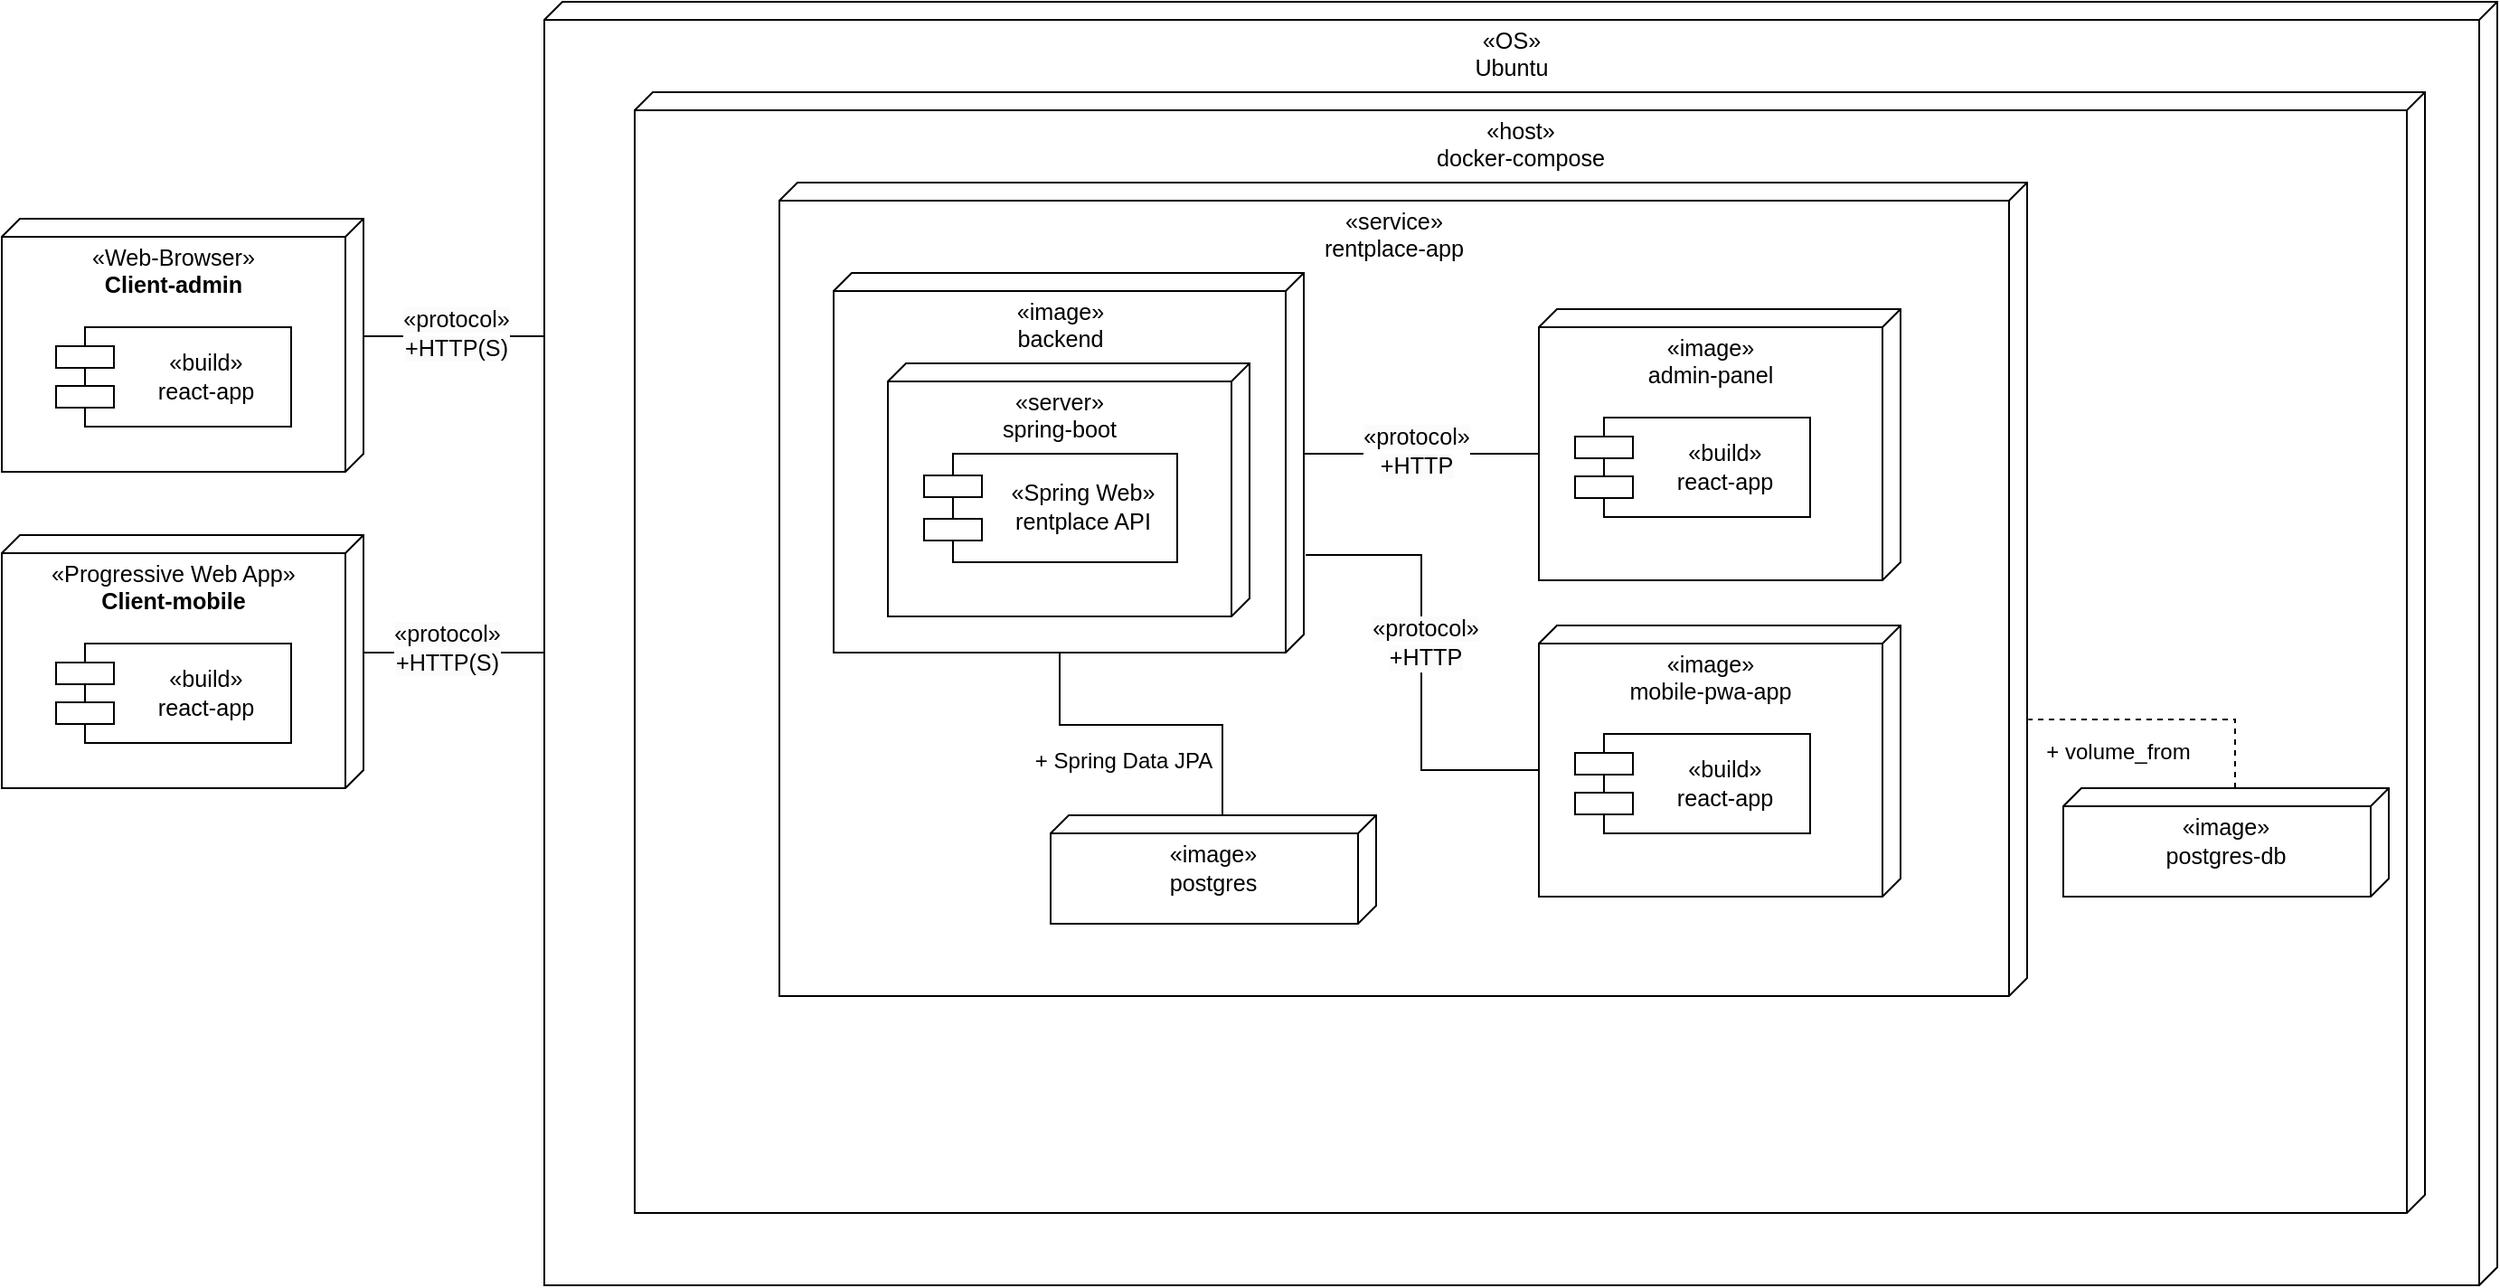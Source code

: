 <mxfile version="25.0.3">
  <diagram name="Page-1" id="5f0bae14-7c28-e335-631c-24af17079c00">
    <mxGraphModel grid="1" page="1" gridSize="10" guides="1" tooltips="1" connect="1" arrows="1" fold="1" pageScale="1" pageWidth="1100" pageHeight="850" background="none" math="0" shadow="0">
      <root>
        <mxCell id="0" />
        <mxCell id="1" parent="0" />
        <mxCell id="ZyLhWv7GtL0qRULzW8Uy-11" value="&lt;span style=&quot;color: rgb(32, 33, 34); font-family: sans-serif; font-size: 12.6px; animation-delay: -0.01ms !important; animation-duration: 0.01ms !important; animation-iteration-count: 1 !important; scroll-behavior: auto !important; transition-duration: 0ms !important;&quot;&gt;&lt;span style=&quot;color: var(--color-emphasized, #000); text-decoration-line: inherit; text-decoration-thickness: inherit; text-decoration-style: inherit; text-decoration-color: var(--color-emphasized, #000); animation-delay: -0.01ms !important; animation-duration: 0.01ms !important; animation-iteration-count: 1 !important; scroll-behavior: auto !important; transition-duration: 0ms !important;&quot;&gt;&lt;span style=&quot;color: rgb(32, 33, 34); animation-delay: -0.01ms !important; animation-duration: 0.01ms !important; animation-iteration-count: 1 !important; scroll-behavior: auto !important; transition-duration: 0ms !important;&quot;&gt;&lt;span style=&quot;color: var(--color-emphasized, #000); text-decoration-line: inherit; text-decoration-thickness: inherit; text-decoration-style: inherit; text-decoration-color: var(--color-emphasized, #000); animation-delay: -0.01ms !important; animation-duration: 0.01ms !important; animation-iteration-count: 1 !important; scroll-behavior: auto !important; transition-duration: 0ms !important;&quot;&gt;«OS&lt;/span&gt;&lt;/span&gt;»&lt;/span&gt;&lt;/span&gt;&lt;div&gt;&lt;font face=&quot;sans-serif&quot;&gt;&lt;span style=&quot;font-size: 12.6px;&quot;&gt;Ubuntu&lt;/span&gt;&lt;/font&gt;&lt;/div&gt;" style="verticalAlign=top;align=center;spacingTop=8;spacingLeft=2;spacingRight=12;shape=cube;size=10;direction=south;fontStyle=0;html=1;rounded=0;shadow=0;comic=0;labelBackgroundColor=none;strokeWidth=1;fontFamily=Verdana;fontSize=12;whiteSpace=wrap;" vertex="1" parent="1">
          <mxGeometry x="10" y="-70" width="1080" height="710" as="geometry" />
        </mxCell>
        <mxCell id="ZyLhWv7GtL0qRULzW8Uy-10" value="&lt;span style=&quot;text-wrap-mode: wrap; color: rgb(32, 33, 34); font-family: sans-serif; font-size: 12.6px; animation-delay: -0.01ms !important; animation-duration: 0.01ms !important; animation-iteration-count: 1 !important; scroll-behavior: auto !important; transition-duration: 0ms !important;&quot;&gt;&lt;span style=&quot;color: var(--color-emphasized, #000); text-decoration-line: inherit; text-decoration-thickness: inherit; text-decoration-style: inherit; text-decoration-color: var(--color-emphasized, #000); animation-delay: -0.01ms !important; animation-duration: 0.01ms !important; animation-iteration-count: 1 !important; scroll-behavior: auto !important; transition-duration: 0ms !important;&quot;&gt;&lt;span style=&quot;color: rgb(32, 33, 34); font-size: 12.6px; animation-delay: -0.01ms !important; animation-duration: 0.01ms !important; animation-iteration-count: 1 !important; scroll-behavior: auto !important; transition-duration: 0ms !important;&quot;&gt;&lt;span style=&quot;color: var(--color-emphasized, #000); text-decoration-line: inherit; text-decoration-thickness: inherit; text-decoration-style: inherit; text-decoration-color: var(--color-emphasized, #000); animation-delay: -0.01ms !important; animation-duration: 0.01ms !important; animation-iteration-count: 1 !important; scroll-behavior: auto !important; transition-duration: 0ms !important;&quot;&gt;«host&lt;/span&gt;&lt;/span&gt;»&lt;/span&gt;&lt;/span&gt;&lt;div style=&quot;text-wrap-mode: wrap;&quot;&gt;&lt;font face=&quot;sans-serif&quot;&gt;&lt;span style=&quot;font-size: 12.6px;&quot;&gt;docker-compose&lt;/span&gt;&lt;/font&gt;&lt;/div&gt;" style="verticalAlign=top;align=center;spacingTop=8;spacingLeft=2;spacingRight=12;shape=cube;size=10;direction=south;fontStyle=0;html=1;rounded=0;shadow=0;comic=0;labelBackgroundColor=none;strokeWidth=1;fontFamily=Verdana;fontSize=12;whiteSpace=wrap;" vertex="1" parent="1">
          <mxGeometry x="60" y="-20" width="990" height="620" as="geometry" />
        </mxCell>
        <mxCell id="ZyLhWv7GtL0qRULzW8Uy-2" value="&lt;span style=&quot;text-wrap-mode: wrap; color: rgb(32, 33, 34); font-family: sans-serif; font-size: 12.6px; animation-delay: -0.01ms !important; animation-duration: 0.01ms !important; animation-iteration-count: 1 !important; scroll-behavior: auto !important; transition-duration: 0ms !important;&quot;&gt;&lt;span style=&quot;color: var(--color-emphasized, #000); text-decoration-line: inherit; text-decoration-thickness: inherit; text-decoration-style: inherit; text-decoration-color: var(--color-emphasized, #000); animation-delay: -0.01ms !important; animation-duration: 0.01ms !important; animation-iteration-count: 1 !important; scroll-behavior: auto !important; transition-duration: 0ms !important;&quot;&gt;&lt;span style=&quot;color: rgb(32, 33, 34); font-size: 12.6px; animation-delay: -0.01ms !important; animation-duration: 0.01ms !important; animation-iteration-count: 1 !important; scroll-behavior: auto !important; transition-duration: 0ms !important;&quot;&gt;&lt;span style=&quot;color: var(--color-emphasized, #000); text-decoration-line: inherit; text-decoration-thickness: inherit; text-decoration-style: inherit; text-decoration-color: var(--color-emphasized, #000); animation-delay: -0.01ms !important; animation-duration: 0.01ms !important; animation-iteration-count: 1 !important; scroll-behavior: auto !important; transition-duration: 0ms !important;&quot;&gt;«service&lt;/span&gt;&lt;/span&gt;»&lt;/span&gt;&lt;/span&gt;&lt;div style=&quot;text-wrap-mode: wrap;&quot;&gt;&lt;font face=&quot;sans-serif&quot;&gt;&lt;span style=&quot;font-size: 12.6px;&quot;&gt;rentplace-app&lt;/span&gt;&lt;/font&gt;&lt;/div&gt;" style="verticalAlign=top;align=center;spacingTop=8;spacingLeft=2;spacingRight=12;shape=cube;size=10;direction=south;fontStyle=0;html=1;rounded=0;shadow=0;comic=0;labelBackgroundColor=none;strokeWidth=1;fontFamily=Verdana;fontSize=12;whiteSpace=wrap;" vertex="1" parent="1">
          <mxGeometry x="140" y="30" width="690" height="450" as="geometry" />
        </mxCell>
        <mxCell id="5yASMywovgelRF4tE-_4-5" value="&lt;span style=&quot;text-wrap-mode: wrap; color: rgb(32, 33, 34); font-family: sans-serif; font-size: 12.6px; animation-delay: -0.01ms !important; animation-duration: 0.01ms !important; animation-iteration-count: 1 !important; scroll-behavior: auto !important; transition-duration: 0ms !important;&quot;&gt;&lt;span style=&quot;color: var(--color-emphasized, #000); text-decoration-line: inherit; text-decoration-thickness: inherit; text-decoration-style: inherit; text-decoration-color: var(--color-emphasized, #000); animation-delay: -0.01ms !important; animation-duration: 0.01ms !important; animation-iteration-count: 1 !important; scroll-behavior: auto !important; transition-duration: 0ms !important;&quot;&gt;&lt;span style=&quot;color: rgb(32, 33, 34); font-size: 12.6px; animation-delay: -0.01ms !important; animation-duration: 0.01ms !important; animation-iteration-count: 1 !important; scroll-behavior: auto !important; transition-duration: 0ms !important;&quot;&gt;&lt;span style=&quot;color: var(--color-emphasized, #000); text-decoration-line: inherit; text-decoration-thickness: inherit; text-decoration-style: inherit; text-decoration-color: var(--color-emphasized, #000); animation-delay: -0.01ms !important; animation-duration: 0.01ms !important; animation-iteration-count: 1 !important; scroll-behavior: auto !important; transition-duration: 0ms !important;&quot;&gt;«image&lt;/span&gt;&lt;/span&gt;»&lt;/span&gt;&lt;/span&gt;&lt;div style=&quot;text-wrap-mode: wrap;&quot;&gt;&lt;font face=&quot;sans-serif&quot;&gt;&lt;span style=&quot;font-size: 12.6px;&quot;&gt;backend&lt;/span&gt;&lt;/font&gt;&lt;/div&gt;" style="verticalAlign=top;align=center;spacingTop=8;spacingLeft=2;spacingRight=12;shape=cube;size=10;direction=south;fontStyle=0;html=1;rounded=0;shadow=0;comic=0;labelBackgroundColor=none;strokeWidth=1;fontFamily=Verdana;fontSize=12" vertex="1" parent="1">
          <mxGeometry x="170" y="80" width="260" height="210" as="geometry" />
        </mxCell>
        <mxCell id="39150e848f15840c-1" value="&lt;div&gt;&lt;div&gt;&lt;span style=&quot;text-wrap-mode: wrap; color: rgb(32, 33, 34); font-family: sans-serif; font-size: 12.6px; animation-delay: -0.01ms !important; animation-duration: 0.01ms !important; animation-iteration-count: 1 !important; scroll-behavior: auto !important; transition-duration: 0ms !important;&quot;&gt;&lt;span style=&quot;color: var(--color-emphasized, #000); animation-delay: -0.01ms !important; animation-duration: 0.01ms !important; animation-iteration-count: 1 !important; scroll-behavior: auto !important; transition-duration: 0ms !important;&quot;&gt;&lt;span style=&quot;color: rgb(32, 33, 34); font-size: 12.6px; animation-delay: -0.01ms !important; animation-duration: 0.01ms !important; animation-iteration-count: 1 !important; scroll-behavior: auto !important; transition-duration: 0ms !important;&quot;&gt;&lt;span style=&quot;color: var(--color-emphasized, #000); text-decoration-line: inherit; text-decoration-thickness: inherit; text-decoration-style: inherit; text-decoration-color: var(--color-emphasized, #000); animation-delay: -0.01ms !important; animation-duration: 0.01ms !important; animation-iteration-count: 1 !important; scroll-behavior: auto !important; transition-duration: 0ms !important;&quot;&gt;&lt;span style=&quot;color: rgb(32, 33, 34); font-size: 12.6px; animation-delay: -0.01ms !important; animation-duration: 0.01ms !important; animation-iteration-count: 1 !important; scroll-behavior: auto !important; transition-duration: 0ms !important;&quot;&gt;&lt;span style=&quot;color: var(--color-emphasized, #000); text-decoration-line: inherit; text-decoration-thickness: inherit; text-decoration-style: inherit; text-decoration-color: var(--color-emphasized, #000); animation-delay: -0.01ms !important; animation-duration: 0.01ms !important; animation-iteration-count: 1 !important; scroll-behavior: auto !important; transition-duration: 0ms !important;&quot;&gt;«server&lt;/span&gt;&lt;/span&gt;»&lt;/span&gt;&lt;/span&gt;&lt;/span&gt;&lt;/span&gt;&lt;/div&gt;&lt;/div&gt;&lt;div&gt;&lt;span style=&quot;text-wrap-mode: wrap; color: rgb(32, 33, 34); font-family: sans-serif; font-size: 12.6px; animation-delay: -0.01ms !important; animation-duration: 0.01ms !important; animation-iteration-count: 1 !important; scroll-behavior: auto !important; transition-duration: 0ms !important;&quot;&gt;&lt;span style=&quot;color: var(--color-emphasized, #000); animation-delay: -0.01ms !important; animation-duration: 0.01ms !important; animation-iteration-count: 1 !important; scroll-behavior: auto !important; transition-duration: 0ms !important;&quot;&gt;&lt;span style=&quot;color: rgb(32, 33, 34); font-size: 12.6px; animation-delay: -0.01ms !important; animation-duration: 0.01ms !important; animation-iteration-count: 1 !important; scroll-behavior: auto !important; transition-duration: 0ms !important;&quot;&gt;&lt;span style=&quot;color: var(--color-emphasized, #000); text-decoration-line: inherit; text-decoration-thickness: inherit; text-decoration-style: inherit; text-decoration-color: var(--color-emphasized, #000); animation-delay: -0.01ms !important; animation-duration: 0.01ms !important; animation-iteration-count: 1 !important; scroll-behavior: auto !important; transition-duration: 0ms !important;&quot;&gt;spring-boot&lt;/span&gt;&lt;/span&gt;&lt;/span&gt;&lt;/span&gt;&lt;/div&gt;" style="verticalAlign=top;align=center;spacingTop=8;spacingLeft=2;spacingRight=12;shape=cube;size=10;direction=south;fontStyle=0;html=1;rounded=0;shadow=0;comic=0;labelBackgroundColor=none;strokeWidth=1;fontFamily=Verdana;fontSize=12;whiteSpace=wrap;" vertex="1" parent="1">
          <mxGeometry x="200" y="130" width="200" height="140" as="geometry" />
        </mxCell>
        <mxCell id="39150e848f15840c-3" value="&lt;div&gt;&lt;br&gt;&lt;/div&gt;&lt;div&gt;&lt;br&gt;&lt;/div&gt;" style="verticalAlign=top;align=center;spacingTop=8;spacingLeft=2;spacingRight=12;shape=cube;size=10;direction=south;fontStyle=4;html=1;rounded=0;shadow=0;comic=0;labelBackgroundColor=none;strokeWidth=1;fontFamily=Verdana;fontSize=12" vertex="1" parent="1">
          <mxGeometry x="290" y="380" width="180" height="60" as="geometry" />
        </mxCell>
        <mxCell id="39150e848f15840c-5" value="&lt;span style=&quot;text-wrap-mode: wrap; color: rgb(32, 33, 34); font-family: sans-serif; font-size: 12.6px; animation-delay: -0.01ms !important; animation-duration: 0.01ms !important; animation-iteration-count: 1 !important; scroll-behavior: auto !important; transition-duration: 0ms !important;&quot;&gt;&lt;span style=&quot;color: var(--color-emphasized, #000); text-decoration-line: inherit; text-decoration-thickness: inherit; text-decoration-style: inherit; text-decoration-color: var(--color-emphasized, #000); animation-delay: -0.01ms !important; animation-duration: 0.01ms !important; animation-iteration-count: 1 !important; scroll-behavior: auto !important; transition-duration: 0ms !important;&quot;&gt;&lt;span style=&quot;color: rgb(32, 33, 34); font-size: 12.6px; animation-delay: -0.01ms !important; animation-duration: 0.01ms !important; animation-iteration-count: 1 !important; scroll-behavior: auto !important; transition-duration: 0ms !important;&quot;&gt;&lt;span style=&quot;color: var(--color-emphasized, #000); text-decoration-line: inherit; text-decoration-thickness: inherit; text-decoration-style: inherit; text-decoration-color: var(--color-emphasized, #000); animation-delay: -0.01ms !important; animation-duration: 0.01ms !important; animation-iteration-count: 1 !important; scroll-behavior: auto !important; transition-duration: 0ms !important;&quot;&gt;«Spring Web&lt;/span&gt;&lt;/span&gt;»&lt;/span&gt;&lt;/span&gt;&lt;div style=&quot;&quot;&gt;&lt;font face=&quot;sans-serif&quot;&gt;&lt;span style=&quot;font-size: 12.6px; text-wrap-mode: wrap;&quot;&gt;rentplace API&lt;/span&gt;&lt;/font&gt;&lt;/div&gt;" style="shape=component;align=center;spacingLeft=36;rounded=0;shadow=0;comic=0;labelBackgroundColor=none;strokeWidth=1;fontFamily=Verdana;fontSize=12;html=1;verticalAlign=middle;whiteSpace=wrap;" vertex="1" parent="1">
          <mxGeometry x="220" y="180" width="140" height="60" as="geometry" />
        </mxCell>
        <mxCell id="39150e848f15840c-18" style="edgeStyle=orthogonalEdgeStyle;rounded=0;html=1;labelBackgroundColor=none;startArrow=none;startFill=0;startSize=8;endArrow=none;endFill=0;endSize=16;fontFamily=Verdana;fontSize=12;exitX=0;exitY=0;exitDx=0;exitDy=85;exitPerimeter=0;entryX=0;entryY=0;entryDx=210;entryDy=135;entryPerimeter=0;" edge="1" parent="1" source="39150e848f15840c-3" target="5yASMywovgelRF4tE-_4-5">
          <mxGeometry relative="1" as="geometry">
            <Array as="points">
              <mxPoint x="385" y="330" />
              <mxPoint x="295" y="330" />
            </Array>
          </mxGeometry>
        </mxCell>
        <mxCell id="5yASMywovgelRF4tE-_4-1" value="&lt;span style=&quot;color: rgb(32, 33, 34); font-family: sans-serif; font-size: 12.6px; animation-delay: -0.01ms !important; animation-duration: 0.01ms !important; animation-iteration-count: 1 !important; scroll-behavior: auto !important; transition-duration: 0ms !important;&quot;&gt;&lt;span style=&quot;color: var(--color-emphasized, #000); text-decoration-line: inherit; text-decoration-thickness: inherit; text-decoration-style: inherit; text-decoration-color: var(--color-emphasized, #000); animation-delay: -0.01ms !important; animation-duration: 0.01ms !important; animation-iteration-count: 1 !important; scroll-behavior: auto !important; transition-duration: 0ms !important;&quot;&gt;&lt;span style=&quot;color: rgb(32, 33, 34); font-size: 12.6px; animation-delay: -0.01ms !important; animation-duration: 0.01ms !important; animation-iteration-count: 1 !important; scroll-behavior: auto !important; transition-duration: 0ms !important;&quot;&gt;&lt;span style=&quot;color: var(--color-emphasized, #000); text-decoration-line: inherit; text-decoration-thickness: inherit; text-decoration-style: inherit; text-decoration-color: var(--color-emphasized, #000); animation-delay: -0.01ms !important; animation-duration: 0.01ms !important; animation-iteration-count: 1 !important; scroll-behavior: auto !important; transition-duration: 0ms !important;&quot;&gt;«image&lt;/span&gt;&lt;/span&gt;»&lt;/span&gt;&lt;/span&gt;&lt;div&gt;&lt;span style=&quot;color: rgb(32, 33, 34); font-family: sans-serif; font-size: 12.6px; animation-delay: -0.01ms !important; animation-duration: 0.01ms !important; animation-iteration-count: 1 !important; scroll-behavior: auto !important; transition-duration: 0ms !important;&quot;&gt;&lt;span style=&quot;color: var(--color-emphasized, #000); text-decoration-line: inherit; text-decoration-thickness: inherit; text-decoration-style: inherit; text-decoration-color: var(--color-emphasized, #000); animation-delay: -0.01ms !important; animation-duration: 0.01ms !important; animation-iteration-count: 1 !important; scroll-behavior: auto !important; transition-duration: 0ms !important;&quot;&gt;postgres&lt;/span&gt;&lt;/span&gt;&lt;/div&gt;" style="text;html=1;align=center;verticalAlign=middle;whiteSpace=wrap;rounded=0;" vertex="1" parent="1">
          <mxGeometry x="350" y="395" width="60" height="30" as="geometry" />
        </mxCell>
        <mxCell id="5yASMywovgelRF4tE-_4-2" value="+ Spring Data JPA" style="text;html=1;align=center;verticalAlign=middle;resizable=0;points=[];autosize=1;strokeColor=none;fillColor=none;" vertex="1" parent="1">
          <mxGeometry x="270" y="335" width="120" height="30" as="geometry" />
        </mxCell>
        <mxCell id="5yASMywovgelRF4tE-_4-3" value="&lt;div&gt;&lt;br&gt;&lt;/div&gt;&lt;div&gt;&lt;br&gt;&lt;/div&gt;" style="verticalAlign=top;align=center;spacingTop=8;spacingLeft=2;spacingRight=12;shape=cube;size=10;direction=south;fontStyle=4;html=1;rounded=0;shadow=0;comic=0;labelBackgroundColor=none;strokeWidth=1;fontFamily=Verdana;fontSize=12" vertex="1" parent="1">
          <mxGeometry x="850" y="365" width="180" height="60" as="geometry" />
        </mxCell>
        <mxCell id="5yASMywovgelRF4tE-_4-4" value="&lt;span style=&quot;color: rgb(32, 33, 34); font-family: sans-serif; font-size: 12.6px; animation-delay: -0.01ms !important; animation-duration: 0.01ms !important; animation-iteration-count: 1 !important; scroll-behavior: auto !important; transition-duration: 0ms !important;&quot;&gt;&lt;span style=&quot;color: var(--color-emphasized, #000); text-decoration-line: inherit; text-decoration-thickness: inherit; text-decoration-style: inherit; text-decoration-color: var(--color-emphasized, #000); animation-delay: -0.01ms !important; animation-duration: 0.01ms !important; animation-iteration-count: 1 !important; scroll-behavior: auto !important; transition-duration: 0ms !important;&quot;&gt;&lt;span style=&quot;color: rgb(32, 33, 34); font-size: 12.6px; animation-delay: -0.01ms !important; animation-duration: 0.01ms !important; animation-iteration-count: 1 !important; scroll-behavior: auto !important; transition-duration: 0ms !important;&quot;&gt;&lt;span style=&quot;color: var(--color-emphasized, #000); text-decoration-line: inherit; text-decoration-thickness: inherit; text-decoration-style: inherit; text-decoration-color: var(--color-emphasized, #000); animation-delay: -0.01ms !important; animation-duration: 0.01ms !important; animation-iteration-count: 1 !important; scroll-behavior: auto !important; transition-duration: 0ms !important;&quot;&gt;«image&lt;/span&gt;&lt;/span&gt;»&lt;/span&gt;&lt;/span&gt;&lt;div&gt;&lt;span style=&quot;color: rgb(32, 33, 34); font-family: sans-serif; font-size: 12.6px; animation-delay: -0.01ms !important; animation-duration: 0.01ms !important; animation-iteration-count: 1 !important; scroll-behavior: auto !important; transition-duration: 0ms !important;&quot;&gt;&lt;span style=&quot;color: var(--color-emphasized, #000); text-decoration-line: inherit; text-decoration-thickness: inherit; text-decoration-style: inherit; text-decoration-color: var(--color-emphasized, #000); animation-delay: -0.01ms !important; animation-duration: 0.01ms !important; animation-iteration-count: 1 !important; scroll-behavior: auto !important; transition-duration: 0ms !important;&quot;&gt;postgres-db&lt;/span&gt;&lt;/span&gt;&lt;/div&gt;" style="text;html=1;align=center;verticalAlign=middle;whiteSpace=wrap;rounded=0;" vertex="1" parent="1">
          <mxGeometry x="890" y="380" width="100" height="30" as="geometry" />
        </mxCell>
        <mxCell id="5yASMywovgelRF4tE-_4-6" value="&lt;span style=&quot;text-wrap-mode: wrap; color: rgb(32, 33, 34); font-family: sans-serif; font-size: 12.6px; animation-delay: -0.01ms !important; animation-duration: 0.01ms !important; animation-iteration-count: 1 !important; scroll-behavior: auto !important; transition-duration: 0ms !important;&quot;&gt;&lt;span style=&quot;color: var(--color-emphasized, #000); text-decoration-line: inherit; text-decoration-thickness: inherit; text-decoration-style: inherit; text-decoration-color: var(--color-emphasized, #000); animation-delay: -0.01ms !important; animation-duration: 0.01ms !important; animation-iteration-count: 1 !important; scroll-behavior: auto !important; transition-duration: 0ms !important;&quot;&gt;&lt;span style=&quot;color: rgb(32, 33, 34); font-size: 12.6px; animation-delay: -0.01ms !important; animation-duration: 0.01ms !important; animation-iteration-count: 1 !important; scroll-behavior: auto !important; transition-duration: 0ms !important;&quot;&gt;&lt;span style=&quot;color: var(--color-emphasized, #000); text-decoration-line: inherit; text-decoration-thickness: inherit; text-decoration-style: inherit; text-decoration-color: var(--color-emphasized, #000); animation-delay: -0.01ms !important; animation-duration: 0.01ms !important; animation-iteration-count: 1 !important; scroll-behavior: auto !important; transition-duration: 0ms !important;&quot;&gt;«image&lt;/span&gt;&lt;/span&gt;»&lt;/span&gt;&lt;/span&gt;&lt;div style=&quot;text-wrap-mode: wrap;&quot;&gt;&lt;font face=&quot;sans-serif&quot;&gt;&lt;span style=&quot;font-size: 12.6px;&quot;&gt;admin-panel&lt;/span&gt;&lt;/font&gt;&lt;/div&gt;" style="verticalAlign=top;align=center;spacingTop=8;spacingLeft=2;spacingRight=12;shape=cube;size=10;direction=south;fontStyle=0;html=1;rounded=0;shadow=0;comic=0;labelBackgroundColor=none;strokeWidth=1;fontFamily=Verdana;fontSize=12;whiteSpace=wrap;" vertex="1" parent="1">
          <mxGeometry x="560" y="100" width="200" height="150" as="geometry" />
        </mxCell>
        <mxCell id="5yASMywovgelRF4tE-_4-8" value="&lt;span style=&quot;text-wrap-mode: wrap; color: rgb(32, 33, 34); font-family: sans-serif; font-size: 12.6px; animation-delay: -0.01ms !important; animation-duration: 0.01ms !important; animation-iteration-count: 1 !important; scroll-behavior: auto !important; transition-duration: 0ms !important;&quot;&gt;&lt;span style=&quot;color: var(--color-emphasized, #000); text-decoration-line: inherit; text-decoration-thickness: inherit; text-decoration-style: inherit; text-decoration-color: var(--color-emphasized, #000); animation-delay: -0.01ms !important; animation-duration: 0.01ms !important; animation-iteration-count: 1 !important; scroll-behavior: auto !important; transition-duration: 0ms !important;&quot;&gt;&lt;span style=&quot;color: rgb(32, 33, 34); font-size: 12.6px; animation-delay: -0.01ms !important; animation-duration: 0.01ms !important; animation-iteration-count: 1 !important; scroll-behavior: auto !important; transition-duration: 0ms !important;&quot;&gt;&lt;span style=&quot;color: var(--color-emphasized, #000); text-decoration-line: inherit; text-decoration-thickness: inherit; text-decoration-style: inherit; text-decoration-color: var(--color-emphasized, #000); animation-delay: -0.01ms !important; animation-duration: 0.01ms !important; animation-iteration-count: 1 !important; scroll-behavior: auto !important; transition-duration: 0ms !important;&quot;&gt;«build&lt;/span&gt;&lt;/span&gt;»&lt;/span&gt;&lt;/span&gt;&lt;div style=&quot;&quot;&gt;&lt;font face=&quot;sans-serif&quot;&gt;&lt;span style=&quot;font-size: 12.6px;&quot;&gt;react-app&lt;/span&gt;&lt;/font&gt;&lt;/div&gt;" style="shape=component;align=center;spacingLeft=36;rounded=0;shadow=0;comic=0;labelBackgroundColor=none;strokeWidth=1;fontFamily=Verdana;fontSize=12;html=1;verticalAlign=middle;whiteSpace=wrap;" vertex="1" parent="1">
          <mxGeometry x="580" y="160" width="130" height="55" as="geometry" />
        </mxCell>
        <mxCell id="5yASMywovgelRF4tE-_4-9" style="edgeStyle=orthogonalEdgeStyle;rounded=0;html=1;labelBackgroundColor=none;startArrow=none;startFill=0;startSize=8;endArrow=none;endFill=0;endSize=16;fontFamily=Verdana;fontSize=12;exitX=0;exitY=0;exitDx=80;exitDy=200;exitPerimeter=0;entryX=0;entryY=0;entryDx=100;entryDy=0;entryPerimeter=0;" edge="1" parent="1" source="5yASMywovgelRF4tE-_4-6" target="5yASMywovgelRF4tE-_4-5">
          <mxGeometry relative="1" as="geometry">
            <Array as="points">
              <mxPoint x="540" y="180" />
              <mxPoint x="540" y="180" />
            </Array>
            <mxPoint x="595" y="440" as="sourcePoint" />
            <mxPoint x="505" y="280" as="targetPoint" />
          </mxGeometry>
        </mxCell>
        <mxCell id="ZyLhWv7GtL0qRULzW8Uy-1" value="&lt;span style=&quot;text-wrap-mode: wrap; background-color: rgb(251, 251, 251); color: rgb(32, 33, 34); font-family: sans-serif; font-size: 12.6px; animation-delay: -0.01ms !important; animation-duration: 0.01ms !important; animation-iteration-count: 1 !important; scroll-behavior: auto !important; transition-duration: 0ms !important;&quot;&gt;&lt;span style=&quot;color: var(--color-emphasized, #000); text-decoration-line: inherit; text-decoration-thickness: inherit; text-decoration-style: inherit; text-decoration-color: var(--color-emphasized, #000); animation-delay: -0.01ms !important; animation-duration: 0.01ms !important; animation-iteration-count: 1 !important; scroll-behavior: auto !important; transition-duration: 0ms !important;&quot;&gt;&lt;span style=&quot;color: rgb(32, 33, 34); animation-delay: -0.01ms !important; animation-duration: 0.01ms !important; animation-iteration-count: 1 !important; scroll-behavior: auto !important; transition-duration: 0ms !important;&quot;&gt;&lt;span style=&quot;color: var(--color-emphasized, #000); text-decoration-line: inherit; text-decoration-thickness: inherit; text-decoration-style: inherit; text-decoration-color: var(--color-emphasized, #000); animation-delay: -0.01ms !important; animation-duration: 0.01ms !important; animation-iteration-count: 1 !important; scroll-behavior: auto !important; transition-duration: 0ms !important;&quot;&gt;«protocol&lt;/span&gt;&lt;/span&gt;»&lt;/span&gt;&lt;/span&gt;&lt;div&gt;&lt;div&gt;&lt;span style=&quot;text-wrap-mode: wrap; background-color: rgb(251, 251, 251); color: rgb(32, 33, 34); font-family: sans-serif; font-size: 12.6px; animation-delay: -0.01ms !important; animation-duration: 0.01ms !important; animation-iteration-count: 1 !important; scroll-behavior: auto !important; transition-duration: 0ms !important;&quot;&gt;&lt;span style=&quot;color: var(--color-emphasized, #000); text-decoration-line: inherit; text-decoration-thickness: inherit; text-decoration-style: inherit; text-decoration-color: var(--color-emphasized, #000); animation-delay: -0.01ms !important; animation-duration: 0.01ms !important; animation-iteration-count: 1 !important; scroll-behavior: auto !important; transition-duration: 0ms !important;&quot;&gt;+HTTP&lt;/span&gt;&lt;/span&gt;&lt;/div&gt;&lt;/div&gt;" style="edgeLabel;html=1;align=center;verticalAlign=middle;resizable=0;points=[];" connectable="0" vertex="1" parent="5yASMywovgelRF4tE-_4-9">
          <mxGeometry x="0.046" y="-1" relative="1" as="geometry">
            <mxPoint as="offset" />
          </mxGeometry>
        </mxCell>
        <mxCell id="ZyLhWv7GtL0qRULzW8Uy-3" style="edgeStyle=orthogonalEdgeStyle;rounded=0;orthogonalLoop=1;jettySize=auto;html=1;exitX=0;exitY=0;exitDx=0;exitDy=85;exitPerimeter=0;entryX=0.66;entryY=-0.001;entryDx=0;entryDy=0;entryPerimeter=0;dashed=1;endArrow=none;endFill=0;" edge="1" parent="1" source="5yASMywovgelRF4tE-_4-3" target="ZyLhWv7GtL0qRULzW8Uy-2">
          <mxGeometry relative="1" as="geometry" />
        </mxCell>
        <mxCell id="ZyLhWv7GtL0qRULzW8Uy-4" value="+ volume_from" style="text;html=1;align=center;verticalAlign=middle;resizable=0;points=[];autosize=1;strokeColor=none;fillColor=none;" vertex="1" parent="1">
          <mxGeometry x="830" y="330" width="100" height="30" as="geometry" />
        </mxCell>
        <mxCell id="ZyLhWv7GtL0qRULzW8Uy-5" value="&lt;span style=&quot;text-wrap-mode: wrap; color: rgb(32, 33, 34); font-family: sans-serif; font-size: 12.6px; animation-delay: -0.01ms !important; animation-duration: 0.01ms !important; animation-iteration-count: 1 !important; scroll-behavior: auto !important; transition-duration: 0ms !important;&quot;&gt;&lt;span style=&quot;color: var(--color-emphasized, #000); text-decoration-line: inherit; text-decoration-thickness: inherit; text-decoration-style: inherit; text-decoration-color: var(--color-emphasized, #000); animation-delay: -0.01ms !important; animation-duration: 0.01ms !important; animation-iteration-count: 1 !important; scroll-behavior: auto !important; transition-duration: 0ms !important;&quot;&gt;&lt;span style=&quot;color: rgb(32, 33, 34); font-size: 12.6px; animation-delay: -0.01ms !important; animation-duration: 0.01ms !important; animation-iteration-count: 1 !important; scroll-behavior: auto !important; transition-duration: 0ms !important;&quot;&gt;&lt;span style=&quot;color: var(--color-emphasized, #000); text-decoration-line: inherit; text-decoration-thickness: inherit; text-decoration-style: inherit; text-decoration-color: var(--color-emphasized, #000); animation-delay: -0.01ms !important; animation-duration: 0.01ms !important; animation-iteration-count: 1 !important; scroll-behavior: auto !important; transition-duration: 0ms !important;&quot;&gt;«image&lt;/span&gt;&lt;/span&gt;»&lt;/span&gt;&lt;/span&gt;&lt;div style=&quot;text-wrap-mode: wrap;&quot;&gt;&lt;font face=&quot;sans-serif&quot;&gt;&lt;span style=&quot;font-size: 12.6px;&quot;&gt;mobile-pwa-app&lt;/span&gt;&lt;/font&gt;&lt;/div&gt;" style="verticalAlign=top;align=center;spacingTop=8;spacingLeft=2;spacingRight=12;shape=cube;size=10;direction=south;fontStyle=0;html=1;rounded=0;shadow=0;comic=0;labelBackgroundColor=none;strokeWidth=1;fontFamily=Verdana;fontSize=12;whiteSpace=wrap;" vertex="1" parent="1">
          <mxGeometry x="560" y="275" width="200" height="150" as="geometry" />
        </mxCell>
        <mxCell id="ZyLhWv7GtL0qRULzW8Uy-6" value="&lt;span style=&quot;text-wrap-mode: wrap; color: rgb(32, 33, 34); font-family: sans-serif; font-size: 12.6px; animation-delay: -0.01ms !important; animation-duration: 0.01ms !important; animation-iteration-count: 1 !important; scroll-behavior: auto !important; transition-duration: 0ms !important;&quot;&gt;&lt;span style=&quot;color: var(--color-emphasized, #000); text-decoration-line: inherit; text-decoration-thickness: inherit; text-decoration-style: inherit; text-decoration-color: var(--color-emphasized, #000); animation-delay: -0.01ms !important; animation-duration: 0.01ms !important; animation-iteration-count: 1 !important; scroll-behavior: auto !important; transition-duration: 0ms !important;&quot;&gt;&lt;span style=&quot;color: rgb(32, 33, 34); font-size: 12.6px; animation-delay: -0.01ms !important; animation-duration: 0.01ms !important; animation-iteration-count: 1 !important; scroll-behavior: auto !important; transition-duration: 0ms !important;&quot;&gt;&lt;span style=&quot;color: var(--color-emphasized, #000); text-decoration-line: inherit; text-decoration-thickness: inherit; text-decoration-style: inherit; text-decoration-color: var(--color-emphasized, #000); animation-delay: -0.01ms !important; animation-duration: 0.01ms !important; animation-iteration-count: 1 !important; scroll-behavior: auto !important; transition-duration: 0ms !important;&quot;&gt;«build&lt;/span&gt;&lt;/span&gt;»&lt;/span&gt;&lt;/span&gt;&lt;div style=&quot;&quot;&gt;&lt;font face=&quot;sans-serif&quot;&gt;&lt;span style=&quot;font-size: 12.6px;&quot;&gt;react-app&lt;/span&gt;&lt;/font&gt;&lt;/div&gt;" style="shape=component;align=center;spacingLeft=36;rounded=0;shadow=0;comic=0;labelBackgroundColor=none;strokeWidth=1;fontFamily=Verdana;fontSize=12;html=1;verticalAlign=middle;whiteSpace=wrap;" vertex="1" parent="1">
          <mxGeometry x="580" y="335" width="130" height="55" as="geometry" />
        </mxCell>
        <mxCell id="ZyLhWv7GtL0qRULzW8Uy-8" style="edgeStyle=orthogonalEdgeStyle;rounded=0;orthogonalLoop=1;jettySize=auto;html=1;exitX=0;exitY=0;exitDx=80;exitDy=200;exitPerimeter=0;entryX=0.743;entryY=-0.004;entryDx=0;entryDy=0;entryPerimeter=0;endArrow=none;endFill=0;" edge="1" parent="1" source="ZyLhWv7GtL0qRULzW8Uy-5" target="5yASMywovgelRF4tE-_4-5">
          <mxGeometry relative="1" as="geometry" />
        </mxCell>
        <mxCell id="ZyLhWv7GtL0qRULzW8Uy-9" value="&lt;span style=&quot;text-wrap-mode: wrap; background-color: rgb(251, 251, 251); color: rgb(32, 33, 34); font-family: sans-serif; font-size: 12.6px; animation-delay: -0.01ms !important; animation-duration: 0.01ms !important; animation-iteration-count: 1 !important; scroll-behavior: auto !important; transition-duration: 0ms !important;&quot;&gt;&lt;span style=&quot;color: var(--color-emphasized, #000); text-decoration-line: inherit; text-decoration-thickness: inherit; text-decoration-style: inherit; text-decoration-color: var(--color-emphasized, #000); animation-delay: -0.01ms !important; animation-duration: 0.01ms !important; animation-iteration-count: 1 !important; scroll-behavior: auto !important; transition-duration: 0ms !important;&quot;&gt;&lt;span style=&quot;color: rgb(32, 33, 34); animation-delay: -0.01ms !important; animation-duration: 0.01ms !important; animation-iteration-count: 1 !important; scroll-behavior: auto !important; transition-duration: 0ms !important;&quot;&gt;&lt;span style=&quot;color: var(--color-emphasized, #000); text-decoration-line: inherit; text-decoration-thickness: inherit; text-decoration-style: inherit; text-decoration-color: var(--color-emphasized, #000); animation-delay: -0.01ms !important; animation-duration: 0.01ms !important; animation-iteration-count: 1 !important; scroll-behavior: auto !important; transition-duration: 0ms !important;&quot;&gt;«protocol&lt;/span&gt;&lt;/span&gt;»&lt;/span&gt;&lt;/span&gt;&lt;div&gt;&lt;span style=&quot;text-wrap-mode: wrap; background-color: rgb(251, 251, 251); color: rgb(32, 33, 34); font-family: sans-serif; font-size: 12.6px; animation-delay: -0.01ms !important; animation-duration: 0.01ms !important; animation-iteration-count: 1 !important; scroll-behavior: auto !important; transition-duration: 0ms !important;&quot;&gt;&lt;span style=&quot;color: var(--color-emphasized, #000); text-decoration-line: inherit; text-decoration-thickness: inherit; text-decoration-style: inherit; text-decoration-color: var(--color-emphasized, #000); animation-delay: -0.01ms !important; animation-duration: 0.01ms !important; animation-iteration-count: 1 !important; scroll-behavior: auto !important; transition-duration: 0ms !important;&quot;&gt;+HTTP&lt;/span&gt;&lt;/span&gt;&lt;/div&gt;" style="edgeLabel;html=1;align=center;verticalAlign=middle;resizable=0;points=[];" connectable="0" vertex="1" parent="ZyLhWv7GtL0qRULzW8Uy-8">
          <mxGeometry x="0.089" y="-2" relative="1" as="geometry">
            <mxPoint as="offset" />
          </mxGeometry>
        </mxCell>
        <mxCell id="ZyLhWv7GtL0qRULzW8Uy-12" value="&lt;span style=&quot;text-wrap-mode: wrap; color: rgb(32, 33, 34); font-family: sans-serif; font-size: 12.6px; animation-delay: -0.01ms !important; animation-duration: 0.01ms !important; animation-iteration-count: 1 !important; scroll-behavior: auto !important; transition-duration: 0ms !important;&quot;&gt;&lt;span style=&quot;color: var(--color-emphasized, #000); text-decoration-line: inherit; text-decoration-thickness: inherit; text-decoration-style: inherit; text-decoration-color: var(--color-emphasized, #000); animation-delay: -0.01ms !important; animation-duration: 0.01ms !important; animation-iteration-count: 1 !important; scroll-behavior: auto !important; transition-duration: 0ms !important;&quot;&gt;&lt;span style=&quot;color: rgb(32, 33, 34); font-size: 12.6px; animation-delay: -0.01ms !important; animation-duration: 0.01ms !important; animation-iteration-count: 1 !important; scroll-behavior: auto !important; transition-duration: 0ms !important;&quot;&gt;&lt;span style=&quot;color: var(--color-emphasized, #000); text-decoration-line: inherit; text-decoration-thickness: inherit; text-decoration-style: inherit; text-decoration-color: var(--color-emphasized, #000); animation-delay: -0.01ms !important; animation-duration: 0.01ms !important; animation-iteration-count: 1 !important; scroll-behavior: auto !important; transition-duration: 0ms !important;&quot;&gt;«Web-Browser&lt;/span&gt;&lt;/span&gt;»&lt;/span&gt;&lt;/span&gt;&lt;div style=&quot;text-wrap-mode: wrap;&quot;&gt;&lt;font face=&quot;sans-serif&quot;&gt;&lt;span style=&quot;font-size: 12.6px;&quot;&gt;&lt;b&gt;Client-admin&lt;/b&gt;&lt;/span&gt;&lt;/font&gt;&lt;/div&gt;" style="verticalAlign=top;align=center;spacingTop=8;spacingLeft=2;spacingRight=12;shape=cube;size=10;direction=south;fontStyle=0;html=1;rounded=0;shadow=0;comic=0;labelBackgroundColor=none;strokeWidth=1;fontFamily=Verdana;fontSize=12;whiteSpace=wrap;" vertex="1" parent="1">
          <mxGeometry x="-290" y="50" width="200" height="140" as="geometry" />
        </mxCell>
        <mxCell id="ZyLhWv7GtL0qRULzW8Uy-13" value="&lt;span style=&quot;text-wrap-mode: wrap; color: rgb(32, 33, 34); font-family: sans-serif; font-size: 12.6px; animation-delay: -0.01ms !important; animation-duration: 0.01ms !important; animation-iteration-count: 1 !important; scroll-behavior: auto !important; transition-duration: 0ms !important;&quot;&gt;&lt;span style=&quot;color: var(--color-emphasized, #000); text-decoration-line: inherit; text-decoration-thickness: inherit; text-decoration-style: inherit; text-decoration-color: var(--color-emphasized, #000); animation-delay: -0.01ms !important; animation-duration: 0.01ms !important; animation-iteration-count: 1 !important; scroll-behavior: auto !important; transition-duration: 0ms !important;&quot;&gt;&lt;span style=&quot;color: rgb(32, 33, 34); font-size: 12.6px; animation-delay: -0.01ms !important; animation-duration: 0.01ms !important; animation-iteration-count: 1 !important; scroll-behavior: auto !important; transition-duration: 0ms !important;&quot;&gt;&lt;span style=&quot;color: var(--color-emphasized, #000); text-decoration-line: inherit; text-decoration-thickness: inherit; text-decoration-style: inherit; text-decoration-color: var(--color-emphasized, #000); animation-delay: -0.01ms !important; animation-duration: 0.01ms !important; animation-iteration-count: 1 !important; scroll-behavior: auto !important; transition-duration: 0ms !important;&quot;&gt;«Progressive Web App&lt;/span&gt;&lt;/span&gt;»&lt;/span&gt;&lt;/span&gt;&lt;div style=&quot;text-wrap-mode: wrap;&quot;&gt;&lt;font face=&quot;sans-serif&quot;&gt;&lt;span style=&quot;font-size: 12.6px;&quot;&gt;&lt;b&gt;Client-mobile&lt;/b&gt;&lt;/span&gt;&lt;/font&gt;&lt;/div&gt;" style="verticalAlign=top;align=center;spacingTop=8;spacingLeft=2;spacingRight=12;shape=cube;size=10;direction=south;fontStyle=0;html=1;rounded=0;shadow=0;comic=0;labelBackgroundColor=none;strokeWidth=1;fontFamily=Verdana;fontSize=12;whiteSpace=wrap;" vertex="1" parent="1">
          <mxGeometry x="-290" y="225" width="200" height="140" as="geometry" />
        </mxCell>
        <mxCell id="ZyLhWv7GtL0qRULzW8Uy-14" value="&lt;span style=&quot;text-wrap-mode: wrap; color: rgb(32, 33, 34); font-family: sans-serif; font-size: 12.6px; animation-delay: -0.01ms !important; animation-duration: 0.01ms !important; animation-iteration-count: 1 !important; scroll-behavior: auto !important; transition-duration: 0ms !important;&quot;&gt;&lt;span style=&quot;color: var(--color-emphasized, #000); text-decoration-line: inherit; text-decoration-thickness: inherit; text-decoration-style: inherit; text-decoration-color: var(--color-emphasized, #000); animation-delay: -0.01ms !important; animation-duration: 0.01ms !important; animation-iteration-count: 1 !important; scroll-behavior: auto !important; transition-duration: 0ms !important;&quot;&gt;&lt;span style=&quot;color: rgb(32, 33, 34); font-size: 12.6px; animation-delay: -0.01ms !important; animation-duration: 0.01ms !important; animation-iteration-count: 1 !important; scroll-behavior: auto !important; transition-duration: 0ms !important;&quot;&gt;&lt;span style=&quot;color: var(--color-emphasized, #000); text-decoration-line: inherit; text-decoration-thickness: inherit; text-decoration-style: inherit; text-decoration-color: var(--color-emphasized, #000); animation-delay: -0.01ms !important; animation-duration: 0.01ms !important; animation-iteration-count: 1 !important; scroll-behavior: auto !important; transition-duration: 0ms !important;&quot;&gt;«build&lt;/span&gt;&lt;/span&gt;»&lt;/span&gt;&lt;/span&gt;&lt;div style=&quot;&quot;&gt;&lt;font face=&quot;sans-serif&quot;&gt;&lt;span style=&quot;font-size: 12.6px;&quot;&gt;react-app&lt;/span&gt;&lt;/font&gt;&lt;/div&gt;" style="shape=component;align=center;spacingLeft=36;rounded=0;shadow=0;comic=0;labelBackgroundColor=none;strokeWidth=1;fontFamily=Verdana;fontSize=12;html=1;verticalAlign=middle;whiteSpace=wrap;" vertex="1" parent="1">
          <mxGeometry x="-260" y="110" width="130" height="55" as="geometry" />
        </mxCell>
        <mxCell id="ZyLhWv7GtL0qRULzW8Uy-15" value="&lt;span style=&quot;text-wrap-mode: wrap; color: rgb(32, 33, 34); font-family: sans-serif; font-size: 12.6px; animation-delay: -0.01ms !important; animation-duration: 0.01ms !important; animation-iteration-count: 1 !important; scroll-behavior: auto !important; transition-duration: 0ms !important;&quot;&gt;&lt;span style=&quot;color: var(--color-emphasized, #000); text-decoration-line: inherit; text-decoration-thickness: inherit; text-decoration-style: inherit; text-decoration-color: var(--color-emphasized, #000); animation-delay: -0.01ms !important; animation-duration: 0.01ms !important; animation-iteration-count: 1 !important; scroll-behavior: auto !important; transition-duration: 0ms !important;&quot;&gt;&lt;span style=&quot;color: rgb(32, 33, 34); font-size: 12.6px; animation-delay: -0.01ms !important; animation-duration: 0.01ms !important; animation-iteration-count: 1 !important; scroll-behavior: auto !important; transition-duration: 0ms !important;&quot;&gt;&lt;span style=&quot;color: var(--color-emphasized, #000); text-decoration-line: inherit; text-decoration-thickness: inherit; text-decoration-style: inherit; text-decoration-color: var(--color-emphasized, #000); animation-delay: -0.01ms !important; animation-duration: 0.01ms !important; animation-iteration-count: 1 !important; scroll-behavior: auto !important; transition-duration: 0ms !important;&quot;&gt;«build&lt;/span&gt;&lt;/span&gt;»&lt;/span&gt;&lt;/span&gt;&lt;div style=&quot;&quot;&gt;&lt;font face=&quot;sans-serif&quot;&gt;&lt;span style=&quot;font-size: 12.6px;&quot;&gt;react-app&lt;/span&gt;&lt;/font&gt;&lt;/div&gt;" style="shape=component;align=center;spacingLeft=36;rounded=0;shadow=0;comic=0;labelBackgroundColor=none;strokeWidth=1;fontFamily=Verdana;fontSize=12;html=1;verticalAlign=middle;whiteSpace=wrap;" vertex="1" parent="1">
          <mxGeometry x="-260" y="285" width="130" height="55" as="geometry" />
        </mxCell>
        <mxCell id="ZyLhWv7GtL0qRULzW8Uy-17" style="edgeStyle=orthogonalEdgeStyle;rounded=0;orthogonalLoop=1;jettySize=auto;html=1;exitX=0;exitY=0;exitDx=360;exitDy=1080;exitPerimeter=0;entryX=0;entryY=0;entryDx=65;entryDy=0;entryPerimeter=0;endArrow=none;endFill=0;" edge="1" parent="1" source="ZyLhWv7GtL0qRULzW8Uy-11" target="ZyLhWv7GtL0qRULzW8Uy-13">
          <mxGeometry relative="1" as="geometry">
            <mxPoint x="119" y="374.52" as="sourcePoint" />
            <mxPoint x="-10" y="255.52" as="targetPoint" />
          </mxGeometry>
        </mxCell>
        <mxCell id="ZyLhWv7GtL0qRULzW8Uy-18" value="&lt;span style=&quot;text-wrap-mode: wrap; background-color: rgb(251, 251, 251); color: rgb(32, 33, 34); font-family: sans-serif; font-size: 12.6px; animation-delay: -0.01ms !important; animation-duration: 0.01ms !important; animation-iteration-count: 1 !important; scroll-behavior: auto !important; transition-duration: 0ms !important;&quot;&gt;&lt;span style=&quot;color: var(--color-emphasized, #000); text-decoration-line: inherit; text-decoration-thickness: inherit; text-decoration-style: inherit; text-decoration-color: var(--color-emphasized, #000); animation-delay: -0.01ms !important; animation-duration: 0.01ms !important; animation-iteration-count: 1 !important; scroll-behavior: auto !important; transition-duration: 0ms !important;&quot;&gt;&lt;span style=&quot;color: rgb(32, 33, 34); animation-delay: -0.01ms !important; animation-duration: 0.01ms !important; animation-iteration-count: 1 !important; scroll-behavior: auto !important; transition-duration: 0ms !important;&quot;&gt;&lt;span style=&quot;color: var(--color-emphasized, #000); text-decoration-line: inherit; text-decoration-thickness: inherit; text-decoration-style: inherit; text-decoration-color: var(--color-emphasized, #000); animation-delay: -0.01ms !important; animation-duration: 0.01ms !important; animation-iteration-count: 1 !important; scroll-behavior: auto !important; transition-duration: 0ms !important;&quot;&gt;«protocol&lt;/span&gt;&lt;/span&gt;»&lt;/span&gt;&lt;/span&gt;&lt;div&gt;&lt;span style=&quot;text-wrap-mode: wrap; background-color: rgb(251, 251, 251); color: rgb(32, 33, 34); font-family: sans-serif; font-size: 12.6px; animation-delay: -0.01ms !important; animation-duration: 0.01ms !important; animation-iteration-count: 1 !important; scroll-behavior: auto !important; transition-duration: 0ms !important;&quot;&gt;&lt;span style=&quot;color: var(--color-emphasized, #000); text-decoration-line: inherit; text-decoration-thickness: inherit; text-decoration-style: inherit; text-decoration-color: var(--color-emphasized, #000); animation-delay: -0.01ms !important; animation-duration: 0.01ms !important; animation-iteration-count: 1 !important; scroll-behavior: auto !important; transition-duration: 0ms !important;&quot;&gt;+HTTP(S)&lt;/span&gt;&lt;/span&gt;&lt;/div&gt;" style="edgeLabel;html=1;align=center;verticalAlign=middle;resizable=0;points=[];" connectable="0" vertex="1" parent="ZyLhWv7GtL0qRULzW8Uy-17">
          <mxGeometry x="0.089" y="-2" relative="1" as="geometry">
            <mxPoint as="offset" />
          </mxGeometry>
        </mxCell>
        <mxCell id="ZyLhWv7GtL0qRULzW8Uy-19" style="edgeStyle=orthogonalEdgeStyle;rounded=0;html=1;labelBackgroundColor=none;startArrow=none;startFill=0;startSize=8;endArrow=none;endFill=0;endSize=16;fontFamily=Verdana;fontSize=12;exitX=0.251;exitY=1;exitDx=0;exitDy=0;exitPerimeter=0;entryX=0;entryY=0;entryDx=65;entryDy=0;entryPerimeter=0;" edge="1" parent="1" source="ZyLhWv7GtL0qRULzW8Uy-11" target="ZyLhWv7GtL0qRULzW8Uy-12">
          <mxGeometry relative="1" as="geometry">
            <Array as="points">
              <mxPoint x="10" y="115" />
            </Array>
            <mxPoint x="60" y="130" as="sourcePoint" />
            <mxPoint x="-70" y="130" as="targetPoint" />
          </mxGeometry>
        </mxCell>
        <mxCell id="ZyLhWv7GtL0qRULzW8Uy-20" value="&lt;span style=&quot;text-wrap-mode: wrap; background-color: rgb(251, 251, 251); color: rgb(32, 33, 34); font-family: sans-serif; font-size: 12.6px; animation-delay: -0.01ms !important; animation-duration: 0.01ms !important; animation-iteration-count: 1 !important; scroll-behavior: auto !important; transition-duration: 0ms !important;&quot;&gt;&lt;span style=&quot;color: var(--color-emphasized, #000); text-decoration-line: inherit; text-decoration-thickness: inherit; text-decoration-style: inherit; text-decoration-color: var(--color-emphasized, #000); animation-delay: -0.01ms !important; animation-duration: 0.01ms !important; animation-iteration-count: 1 !important; scroll-behavior: auto !important; transition-duration: 0ms !important;&quot;&gt;&lt;span style=&quot;color: rgb(32, 33, 34); animation-delay: -0.01ms !important; animation-duration: 0.01ms !important; animation-iteration-count: 1 !important; scroll-behavior: auto !important; transition-duration: 0ms !important;&quot;&gt;&lt;span style=&quot;color: var(--color-emphasized, #000); text-decoration-line: inherit; text-decoration-thickness: inherit; text-decoration-style: inherit; text-decoration-color: var(--color-emphasized, #000); animation-delay: -0.01ms !important; animation-duration: 0.01ms !important; animation-iteration-count: 1 !important; scroll-behavior: auto !important; transition-duration: 0ms !important;&quot;&gt;«protocol&lt;/span&gt;&lt;/span&gt;»&lt;/span&gt;&lt;/span&gt;&lt;div&gt;&lt;div&gt;&lt;span style=&quot;text-wrap-mode: wrap; background-color: rgb(251, 251, 251); color: rgb(32, 33, 34); font-family: sans-serif; font-size: 12.6px; animation-delay: -0.01ms !important; animation-duration: 0.01ms !important; animation-iteration-count: 1 !important; scroll-behavior: auto !important; transition-duration: 0ms !important;&quot;&gt;&lt;span style=&quot;color: var(--color-emphasized, #000); text-decoration-line: inherit; text-decoration-thickness: inherit; text-decoration-style: inherit; text-decoration-color: var(--color-emphasized, #000); animation-delay: -0.01ms !important; animation-duration: 0.01ms !important; animation-iteration-count: 1 !important; scroll-behavior: auto !important; transition-duration: 0ms !important;&quot;&gt;+HTTP(S)&lt;/span&gt;&lt;/span&gt;&lt;/div&gt;&lt;/div&gt;" style="edgeLabel;html=1;align=center;verticalAlign=middle;resizable=0;points=[];" connectable="0" vertex="1" parent="ZyLhWv7GtL0qRULzW8Uy-19">
          <mxGeometry x="0.046" y="-1" relative="1" as="geometry">
            <mxPoint as="offset" />
          </mxGeometry>
        </mxCell>
      </root>
    </mxGraphModel>
  </diagram>
</mxfile>
